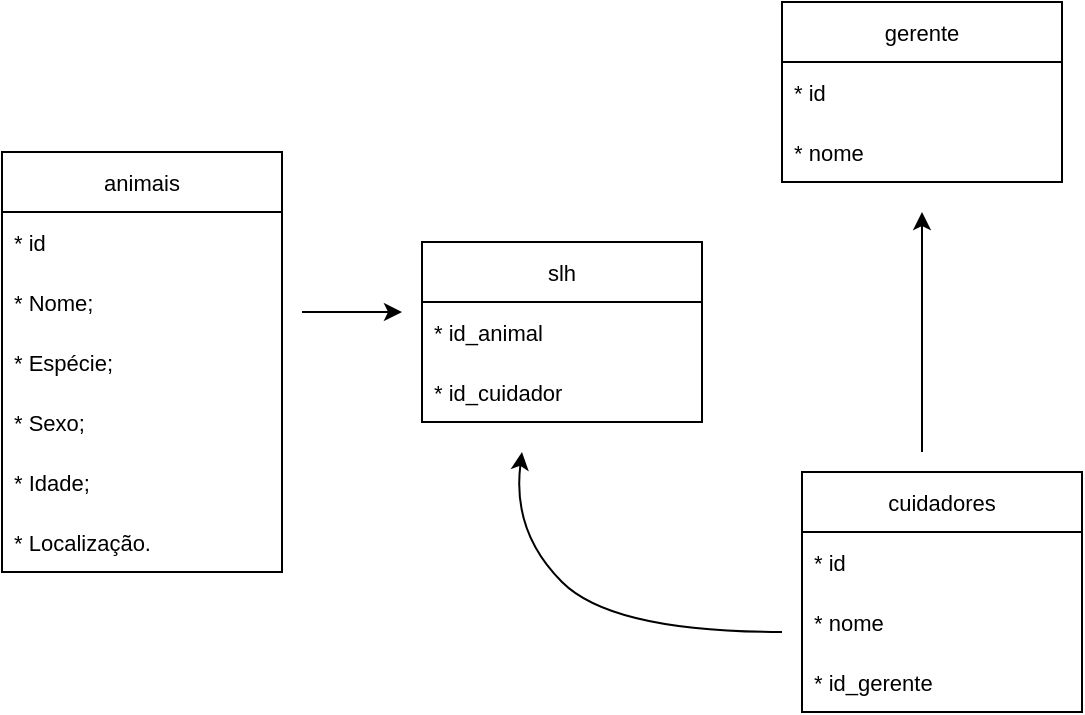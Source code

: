 <mxfile version="20.1.4" type="github">
  <diagram id="ppYJlepAe791Y_FDtn2S" name="Página-1">
    <mxGraphModel dx="723" dy="378" grid="1" gridSize="10" guides="1" tooltips="1" connect="1" arrows="1" fold="1" page="1" pageScale="1" pageWidth="827" pageHeight="1169" math="0" shadow="0">
      <root>
        <mxCell id="0" />
        <mxCell id="1" parent="0" />
        <mxCell id="Fx6vc2DYP0KxwC2idTUq-6" value="animais" style="swimlane;fontStyle=0;childLayout=stackLayout;horizontal=1;startSize=30;horizontalStack=0;resizeParent=1;resizeParentMax=0;resizeLast=0;collapsible=1;marginBottom=0;fontSize=11;gradientColor=none;" vertex="1" parent="1">
          <mxGeometry x="40" y="120" width="140" height="210" as="geometry" />
        </mxCell>
        <mxCell id="Fx6vc2DYP0KxwC2idTUq-7" value="* id" style="text;strokeColor=none;fillColor=none;align=left;verticalAlign=middle;spacingLeft=4;spacingRight=4;overflow=hidden;points=[[0,0.5],[1,0.5]];portConstraint=eastwest;rotatable=0;fontSize=11;" vertex="1" parent="Fx6vc2DYP0KxwC2idTUq-6">
          <mxGeometry y="30" width="140" height="30" as="geometry" />
        </mxCell>
        <mxCell id="Fx6vc2DYP0KxwC2idTUq-8" value="* Nome;" style="text;strokeColor=none;fillColor=none;align=left;verticalAlign=middle;spacingLeft=4;spacingRight=4;overflow=hidden;points=[[0,0.5],[1,0.5]];portConstraint=eastwest;rotatable=0;fontSize=11;" vertex="1" parent="Fx6vc2DYP0KxwC2idTUq-6">
          <mxGeometry y="60" width="140" height="30" as="geometry" />
        </mxCell>
        <mxCell id="Fx6vc2DYP0KxwC2idTUq-9" value="* Espécie;" style="text;strokeColor=none;fillColor=none;align=left;verticalAlign=middle;spacingLeft=4;spacingRight=4;overflow=hidden;points=[[0,0.5],[1,0.5]];portConstraint=eastwest;rotatable=0;fontSize=11;" vertex="1" parent="Fx6vc2DYP0KxwC2idTUq-6">
          <mxGeometry y="90" width="140" height="30" as="geometry" />
        </mxCell>
        <mxCell id="Fx6vc2DYP0KxwC2idTUq-11" value="* Sexo;" style="text;strokeColor=none;fillColor=none;align=left;verticalAlign=middle;spacingLeft=4;spacingRight=4;overflow=hidden;points=[[0,0.5],[1,0.5]];portConstraint=eastwest;rotatable=0;fontSize=11;" vertex="1" parent="Fx6vc2DYP0KxwC2idTUq-6">
          <mxGeometry y="120" width="140" height="30" as="geometry" />
        </mxCell>
        <mxCell id="Fx6vc2DYP0KxwC2idTUq-12" value="* Idade;" style="text;strokeColor=none;fillColor=none;align=left;verticalAlign=middle;spacingLeft=4;spacingRight=4;overflow=hidden;points=[[0,0.5],[1,0.5]];portConstraint=eastwest;rotatable=0;fontSize=11;" vertex="1" parent="Fx6vc2DYP0KxwC2idTUq-6">
          <mxGeometry y="150" width="140" height="30" as="geometry" />
        </mxCell>
        <mxCell id="Fx6vc2DYP0KxwC2idTUq-10" value="* Localização." style="text;strokeColor=none;fillColor=none;align=left;verticalAlign=middle;spacingLeft=4;spacingRight=4;overflow=hidden;points=[[0,0.5],[1,0.5]];portConstraint=eastwest;rotatable=0;fontSize=11;" vertex="1" parent="Fx6vc2DYP0KxwC2idTUq-6">
          <mxGeometry y="180" width="140" height="30" as="geometry" />
        </mxCell>
        <mxCell id="Fx6vc2DYP0KxwC2idTUq-13" value="slh" style="swimlane;fontStyle=0;childLayout=stackLayout;horizontal=1;startSize=30;horizontalStack=0;resizeParent=1;resizeParentMax=0;resizeLast=0;collapsible=1;marginBottom=0;fontSize=11;gradientColor=none;" vertex="1" parent="1">
          <mxGeometry x="250" y="165" width="140" height="90" as="geometry" />
        </mxCell>
        <mxCell id="Fx6vc2DYP0KxwC2idTUq-14" value="* id_animal" style="text;strokeColor=none;fillColor=none;align=left;verticalAlign=middle;spacingLeft=4;spacingRight=4;overflow=hidden;points=[[0,0.5],[1,0.5]];portConstraint=eastwest;rotatable=0;fontSize=11;" vertex="1" parent="Fx6vc2DYP0KxwC2idTUq-13">
          <mxGeometry y="30" width="140" height="30" as="geometry" />
        </mxCell>
        <mxCell id="Fx6vc2DYP0KxwC2idTUq-15" value="* id_cuidador" style="text;strokeColor=none;fillColor=none;align=left;verticalAlign=middle;spacingLeft=4;spacingRight=4;overflow=hidden;points=[[0,0.5],[1,0.5]];portConstraint=eastwest;rotatable=0;fontSize=11;" vertex="1" parent="Fx6vc2DYP0KxwC2idTUq-13">
          <mxGeometry y="60" width="140" height="30" as="geometry" />
        </mxCell>
        <mxCell id="Fx6vc2DYP0KxwC2idTUq-21" value="cuidadores" style="swimlane;fontStyle=0;childLayout=stackLayout;horizontal=1;startSize=30;horizontalStack=0;resizeParent=1;resizeParentMax=0;resizeLast=0;collapsible=1;marginBottom=0;fontSize=11;gradientColor=none;" vertex="1" parent="1">
          <mxGeometry x="440" y="280" width="140" height="120" as="geometry" />
        </mxCell>
        <mxCell id="Fx6vc2DYP0KxwC2idTUq-22" value="* id" style="text;strokeColor=none;fillColor=none;align=left;verticalAlign=middle;spacingLeft=4;spacingRight=4;overflow=hidden;points=[[0,0.5],[1,0.5]];portConstraint=eastwest;rotatable=0;fontSize=11;" vertex="1" parent="Fx6vc2DYP0KxwC2idTUq-21">
          <mxGeometry y="30" width="140" height="30" as="geometry" />
        </mxCell>
        <mxCell id="Fx6vc2DYP0KxwC2idTUq-23" value="* nome" style="text;strokeColor=none;fillColor=none;align=left;verticalAlign=middle;spacingLeft=4;spacingRight=4;overflow=hidden;points=[[0,0.5],[1,0.5]];portConstraint=eastwest;rotatable=0;fontSize=11;" vertex="1" parent="Fx6vc2DYP0KxwC2idTUq-21">
          <mxGeometry y="60" width="140" height="30" as="geometry" />
        </mxCell>
        <mxCell id="Fx6vc2DYP0KxwC2idTUq-24" value="* id_gerente" style="text;strokeColor=none;fillColor=none;align=left;verticalAlign=middle;spacingLeft=4;spacingRight=4;overflow=hidden;points=[[0,0.5],[1,0.5]];portConstraint=eastwest;rotatable=0;fontSize=11;" vertex="1" parent="Fx6vc2DYP0KxwC2idTUq-21">
          <mxGeometry y="90" width="140" height="30" as="geometry" />
        </mxCell>
        <mxCell id="Fx6vc2DYP0KxwC2idTUq-25" value="gerente" style="swimlane;fontStyle=0;childLayout=stackLayout;horizontal=1;startSize=30;horizontalStack=0;resizeParent=1;resizeParentMax=0;resizeLast=0;collapsible=1;marginBottom=0;fontSize=11;gradientColor=none;" vertex="1" parent="1">
          <mxGeometry x="430" y="45" width="140" height="90" as="geometry" />
        </mxCell>
        <mxCell id="Fx6vc2DYP0KxwC2idTUq-26" value="* id" style="text;strokeColor=none;fillColor=none;align=left;verticalAlign=middle;spacingLeft=4;spacingRight=4;overflow=hidden;points=[[0,0.5],[1,0.5]];portConstraint=eastwest;rotatable=0;fontSize=11;" vertex="1" parent="Fx6vc2DYP0KxwC2idTUq-25">
          <mxGeometry y="30" width="140" height="30" as="geometry" />
        </mxCell>
        <mxCell id="Fx6vc2DYP0KxwC2idTUq-27" value="* nome" style="text;strokeColor=none;fillColor=none;align=left;verticalAlign=middle;spacingLeft=4;spacingRight=4;overflow=hidden;points=[[0,0.5],[1,0.5]];portConstraint=eastwest;rotatable=0;fontSize=11;" vertex="1" parent="Fx6vc2DYP0KxwC2idTUq-25">
          <mxGeometry y="60" width="140" height="30" as="geometry" />
        </mxCell>
        <mxCell id="Fx6vc2DYP0KxwC2idTUq-31" value="" style="endArrow=classic;html=1;rounded=0;fontSize=11;" edge="1" parent="1">
          <mxGeometry width="50" height="50" relative="1" as="geometry">
            <mxPoint x="190" y="200" as="sourcePoint" />
            <mxPoint x="240" y="200" as="targetPoint" />
          </mxGeometry>
        </mxCell>
        <mxCell id="Fx6vc2DYP0KxwC2idTUq-33" value="" style="endArrow=classic;html=1;rounded=0;fontSize=11;" edge="1" parent="1">
          <mxGeometry width="50" height="50" relative="1" as="geometry">
            <mxPoint x="500" y="270" as="sourcePoint" />
            <mxPoint x="500" y="150" as="targetPoint" />
          </mxGeometry>
        </mxCell>
        <mxCell id="Fx6vc2DYP0KxwC2idTUq-34" value="" style="curved=1;endArrow=classic;html=1;rounded=0;fontSize=11;" edge="1" parent="1">
          <mxGeometry width="50" height="50" relative="1" as="geometry">
            <mxPoint x="430" y="360" as="sourcePoint" />
            <mxPoint x="300" y="270" as="targetPoint" />
            <Array as="points">
              <mxPoint x="345" y="360" />
              <mxPoint x="295" y="310" />
            </Array>
          </mxGeometry>
        </mxCell>
      </root>
    </mxGraphModel>
  </diagram>
</mxfile>
